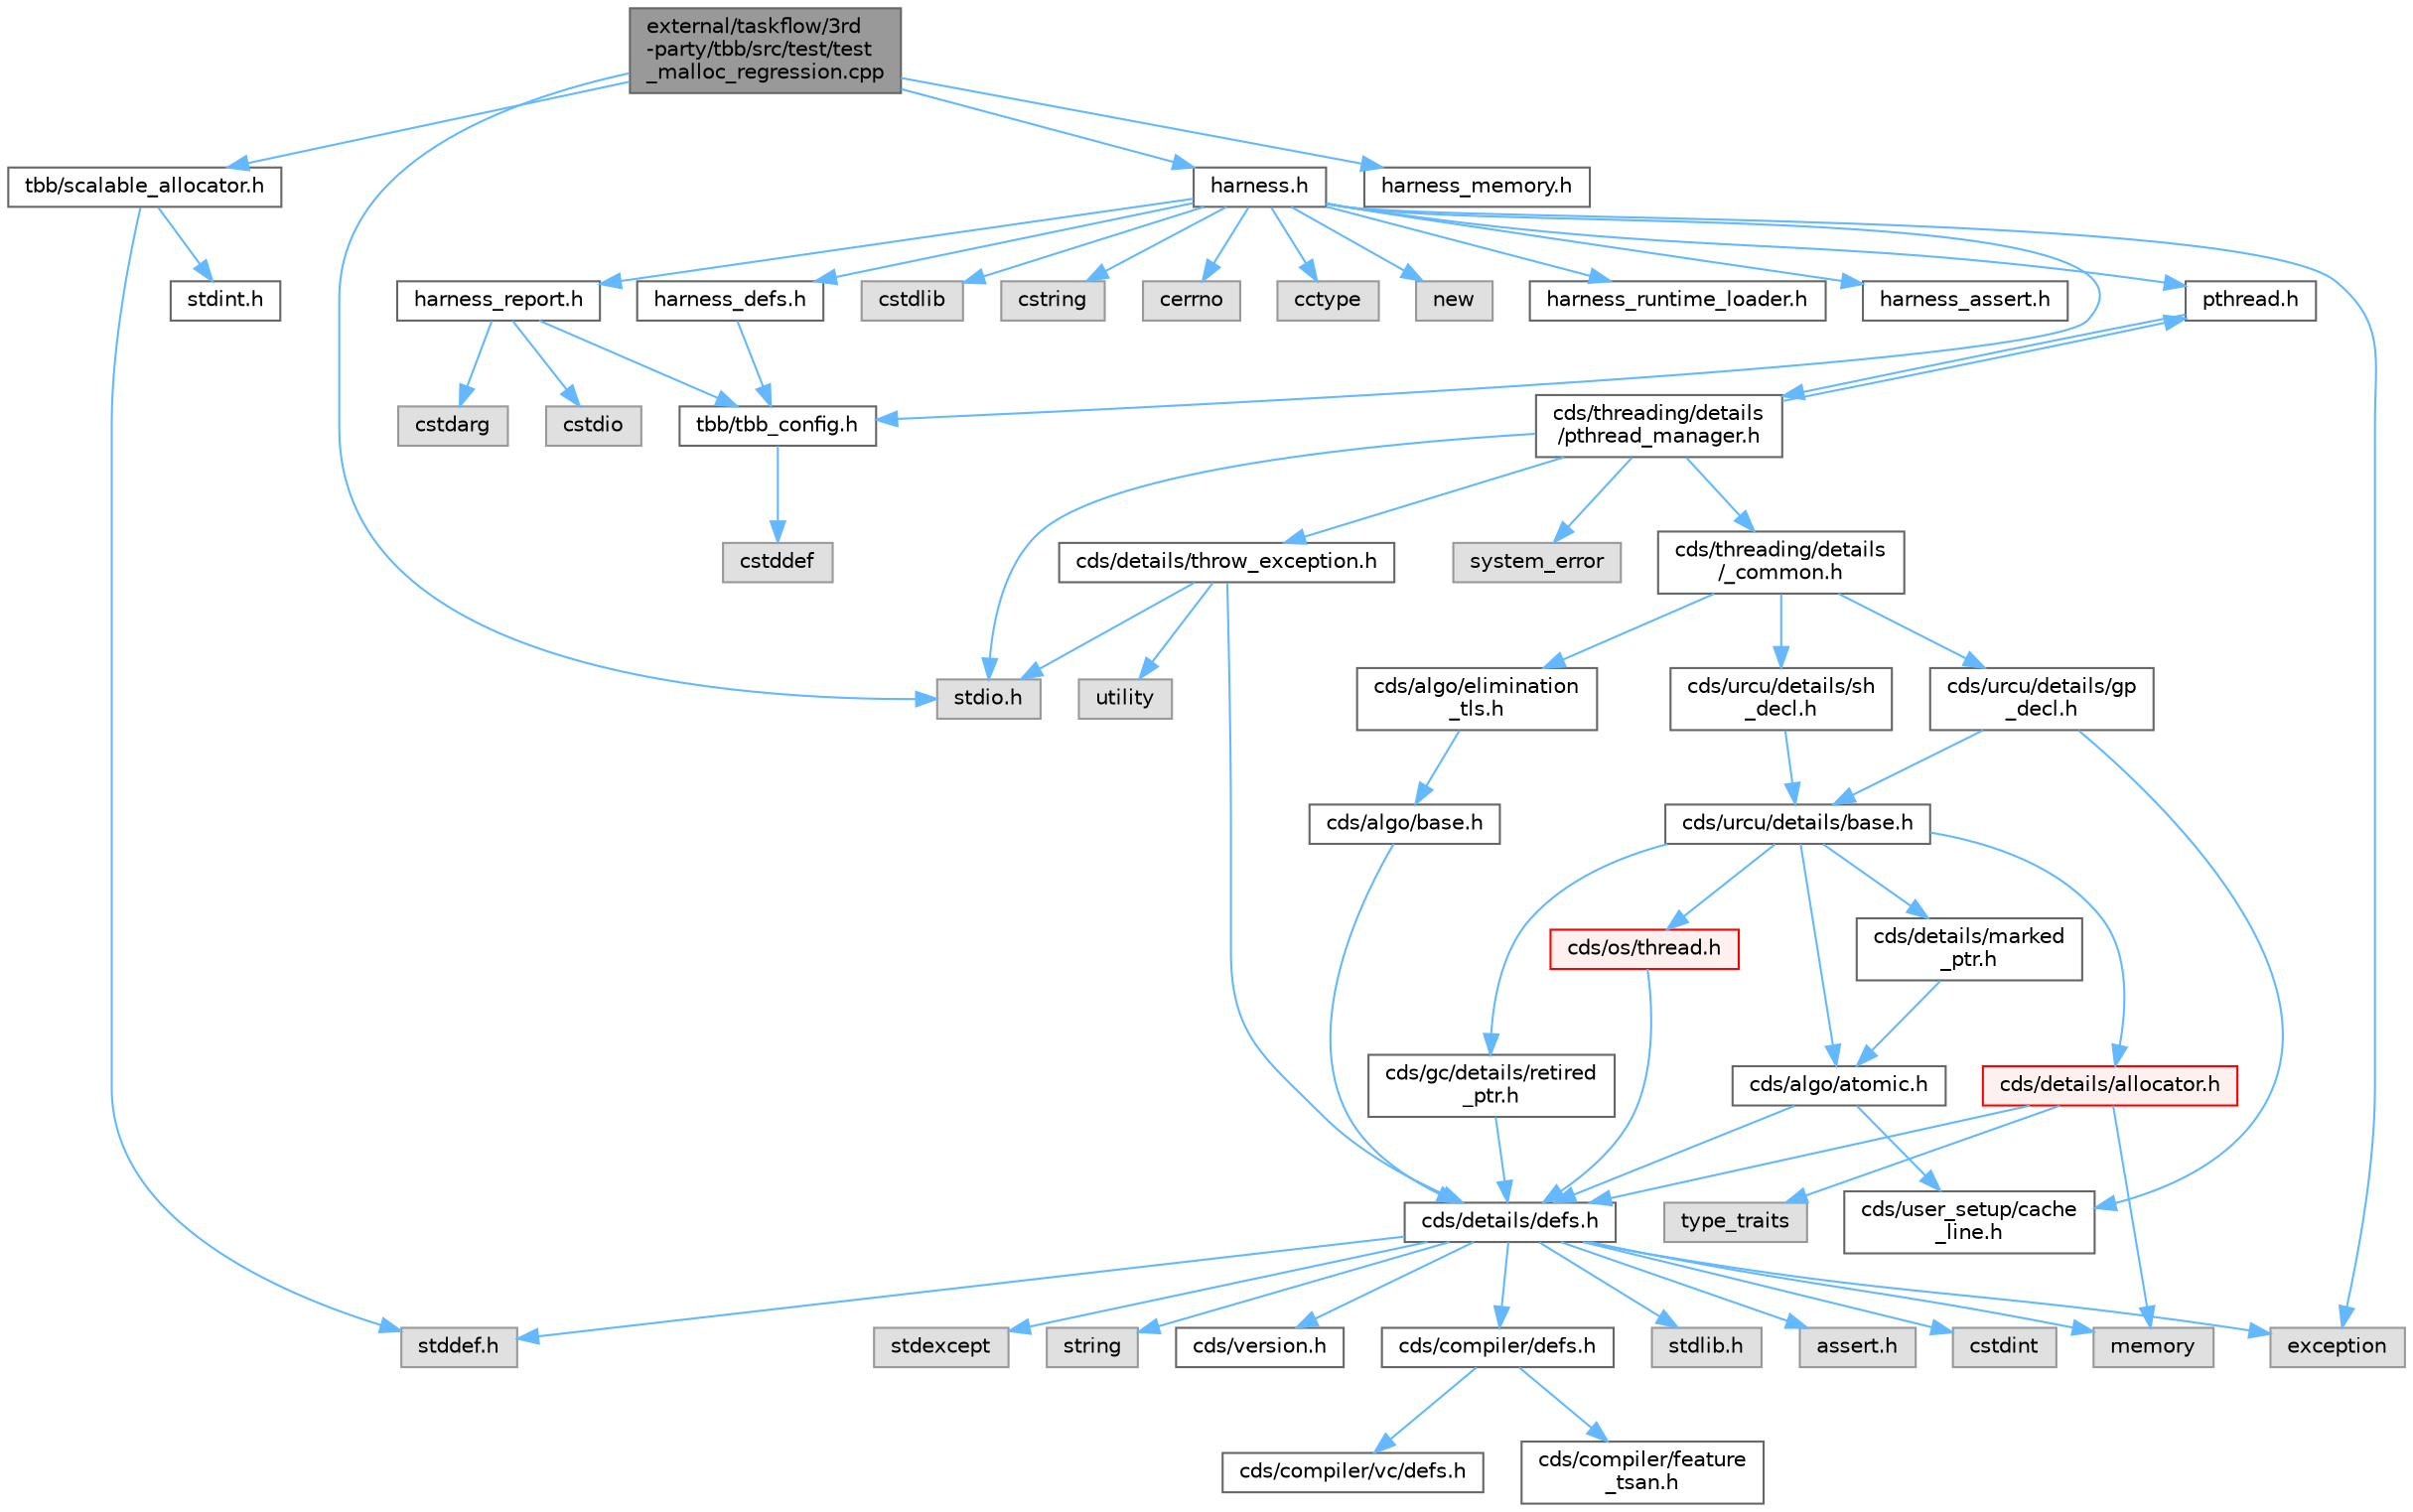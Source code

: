 digraph "external/taskflow/3rd-party/tbb/src/test/test_malloc_regression.cpp"
{
 // LATEX_PDF_SIZE
  bgcolor="transparent";
  edge [fontname=Helvetica,fontsize=10,labelfontname=Helvetica,labelfontsize=10];
  node [fontname=Helvetica,fontsize=10,shape=box,height=0.2,width=0.4];
  Node1 [id="Node000001",label="external/taskflow/3rd\l-party/tbb/src/test/test\l_malloc_regression.cpp",height=0.2,width=0.4,color="gray40", fillcolor="grey60", style="filled", fontcolor="black",tooltip=" "];
  Node1 -> Node2 [id="edge66_Node000001_Node000002",color="steelblue1",style="solid",tooltip=" "];
  Node2 [id="Node000002",label="stdio.h",height=0.2,width=0.4,color="grey60", fillcolor="#E0E0E0", style="filled",tooltip=" "];
  Node1 -> Node3 [id="edge67_Node000001_Node000003",color="steelblue1",style="solid",tooltip=" "];
  Node3 [id="Node000003",label="tbb/scalable_allocator.h",height=0.2,width=0.4,color="grey40", fillcolor="white", style="filled",URL="$scalable__allocator_8h.html",tooltip=" "];
  Node3 -> Node4 [id="edge68_Node000003_Node000004",color="steelblue1",style="solid",tooltip=" "];
  Node4 [id="Node000004",label="stddef.h",height=0.2,width=0.4,color="grey60", fillcolor="#E0E0E0", style="filled",tooltip=" "];
  Node3 -> Node5 [id="edge69_Node000003_Node000005",color="steelblue1",style="solid",tooltip=" "];
  Node5 [id="Node000005",label="stdint.h",height=0.2,width=0.4,color="grey40", fillcolor="white", style="filled",URL="$stdint_8h.html",tooltip=" "];
  Node1 -> Node6 [id="edge70_Node000001_Node000006",color="steelblue1",style="solid",tooltip=" "];
  Node6 [id="Node000006",label="harness.h",height=0.2,width=0.4,color="grey40", fillcolor="white", style="filled",URL="$harness_8h.html",tooltip=" "];
  Node6 -> Node7 [id="edge71_Node000006_Node000007",color="steelblue1",style="solid",tooltip=" "];
  Node7 [id="Node000007",label="tbb/tbb_config.h",height=0.2,width=0.4,color="grey40", fillcolor="white", style="filled",URL="$tbb__config_8h.html",tooltip=" "];
  Node7 -> Node8 [id="edge72_Node000007_Node000008",color="steelblue1",style="solid",tooltip=" "];
  Node8 [id="Node000008",label="cstddef",height=0.2,width=0.4,color="grey60", fillcolor="#E0E0E0", style="filled",tooltip=" "];
  Node6 -> Node9 [id="edge73_Node000006_Node000009",color="steelblue1",style="solid",tooltip=" "];
  Node9 [id="Node000009",label="harness_defs.h",height=0.2,width=0.4,color="grey40", fillcolor="white", style="filled",URL="$harness__defs_8h.html",tooltip=" "];
  Node9 -> Node7 [id="edge74_Node000009_Node000007",color="steelblue1",style="solid",tooltip=" "];
  Node6 -> Node10 [id="edge75_Node000006_Node000010",color="steelblue1",style="solid",tooltip=" "];
  Node10 [id="Node000010",label="cstdlib",height=0.2,width=0.4,color="grey60", fillcolor="#E0E0E0", style="filled",tooltip=" "];
  Node6 -> Node11 [id="edge76_Node000006_Node000011",color="steelblue1",style="solid",tooltip=" "];
  Node11 [id="Node000011",label="cstring",height=0.2,width=0.4,color="grey60", fillcolor="#E0E0E0", style="filled",tooltip=" "];
  Node6 -> Node12 [id="edge77_Node000006_Node000012",color="steelblue1",style="solid",tooltip=" "];
  Node12 [id="Node000012",label="cerrno",height=0.2,width=0.4,color="grey60", fillcolor="#E0E0E0", style="filled",tooltip=" "];
  Node6 -> Node13 [id="edge78_Node000006_Node000013",color="steelblue1",style="solid",tooltip=" "];
  Node13 [id="Node000013",label="cctype",height=0.2,width=0.4,color="grey60", fillcolor="#E0E0E0", style="filled",tooltip=" "];
  Node6 -> Node14 [id="edge79_Node000006_Node000014",color="steelblue1",style="solid",tooltip=" "];
  Node14 [id="Node000014",label="new",height=0.2,width=0.4,color="grey60", fillcolor="#E0E0E0", style="filled",tooltip=" "];
  Node6 -> Node15 [id="edge80_Node000006_Node000015",color="steelblue1",style="solid",tooltip=" "];
  Node15 [id="Node000015",label="pthread.h",height=0.2,width=0.4,color="grey40", fillcolor="white", style="filled",URL="$pthread_8h.html",tooltip=" "];
  Node15 -> Node16 [id="edge81_Node000015_Node000016",color="steelblue1",style="solid",tooltip=" "];
  Node16 [id="Node000016",label="cds/threading/details\l/pthread_manager.h",height=0.2,width=0.4,color="grey40", fillcolor="white", style="filled",URL="$pthread__manager_8h.html",tooltip=" "];
  Node16 -> Node17 [id="edge82_Node000016_Node000017",color="steelblue1",style="solid",tooltip=" "];
  Node17 [id="Node000017",label="system_error",height=0.2,width=0.4,color="grey60", fillcolor="#E0E0E0", style="filled",tooltip=" "];
  Node16 -> Node2 [id="edge83_Node000016_Node000002",color="steelblue1",style="solid",tooltip=" "];
  Node16 -> Node15 [id="edge84_Node000016_Node000015",color="steelblue1",style="solid",tooltip=" "];
  Node16 -> Node18 [id="edge85_Node000016_Node000018",color="steelblue1",style="solid",tooltip=" "];
  Node18 [id="Node000018",label="cds/threading/details\l/_common.h",height=0.2,width=0.4,color="grey40", fillcolor="white", style="filled",URL="$__common_8h.html",tooltip=" "];
  Node18 -> Node19 [id="edge86_Node000018_Node000019",color="steelblue1",style="solid",tooltip=" "];
  Node19 [id="Node000019",label="cds/urcu/details/gp\l_decl.h",height=0.2,width=0.4,color="grey40", fillcolor="white", style="filled",URL="$gp__decl_8h.html",tooltip=" "];
  Node19 -> Node20 [id="edge87_Node000019_Node000020",color="steelblue1",style="solid",tooltip=" "];
  Node20 [id="Node000020",label="cds/urcu/details/base.h",height=0.2,width=0.4,color="grey40", fillcolor="white", style="filled",URL="$external_2libcds_2cds_2urcu_2details_2base_8h.html",tooltip=" "];
  Node20 -> Node21 [id="edge88_Node000020_Node000021",color="steelblue1",style="solid",tooltip=" "];
  Node21 [id="Node000021",label="cds/algo/atomic.h",height=0.2,width=0.4,color="grey40", fillcolor="white", style="filled",URL="$external_2libcds_2cds_2algo_2atomic_8h.html",tooltip=" "];
  Node21 -> Node22 [id="edge89_Node000021_Node000022",color="steelblue1",style="solid",tooltip=" "];
  Node22 [id="Node000022",label="cds/details/defs.h",height=0.2,width=0.4,color="grey40", fillcolor="white", style="filled",URL="$details_2defs_8h.html",tooltip=" "];
  Node22 -> Node4 [id="edge90_Node000022_Node000004",color="steelblue1",style="solid",tooltip=" "];
  Node22 -> Node23 [id="edge91_Node000022_Node000023",color="steelblue1",style="solid",tooltip=" "];
  Node23 [id="Node000023",label="stdlib.h",height=0.2,width=0.4,color="grey60", fillcolor="#E0E0E0", style="filled",tooltip=" "];
  Node22 -> Node24 [id="edge92_Node000022_Node000024",color="steelblue1",style="solid",tooltip=" "];
  Node24 [id="Node000024",label="assert.h",height=0.2,width=0.4,color="grey60", fillcolor="#E0E0E0", style="filled",tooltip=" "];
  Node22 -> Node25 [id="edge93_Node000022_Node000025",color="steelblue1",style="solid",tooltip=" "];
  Node25 [id="Node000025",label="cstdint",height=0.2,width=0.4,color="grey60", fillcolor="#E0E0E0", style="filled",tooltip=" "];
  Node22 -> Node26 [id="edge94_Node000022_Node000026",color="steelblue1",style="solid",tooltip=" "];
  Node26 [id="Node000026",label="exception",height=0.2,width=0.4,color="grey60", fillcolor="#E0E0E0", style="filled",tooltip=" "];
  Node22 -> Node27 [id="edge95_Node000022_Node000027",color="steelblue1",style="solid",tooltip=" "];
  Node27 [id="Node000027",label="stdexcept",height=0.2,width=0.4,color="grey60", fillcolor="#E0E0E0", style="filled",tooltip=" "];
  Node22 -> Node28 [id="edge96_Node000022_Node000028",color="steelblue1",style="solid",tooltip=" "];
  Node28 [id="Node000028",label="string",height=0.2,width=0.4,color="grey60", fillcolor="#E0E0E0", style="filled",tooltip=" "];
  Node22 -> Node29 [id="edge97_Node000022_Node000029",color="steelblue1",style="solid",tooltip=" "];
  Node29 [id="Node000029",label="memory",height=0.2,width=0.4,color="grey60", fillcolor="#E0E0E0", style="filled",tooltip=" "];
  Node22 -> Node30 [id="edge98_Node000022_Node000030",color="steelblue1",style="solid",tooltip=" "];
  Node30 [id="Node000030",label="cds/version.h",height=0.2,width=0.4,color="grey40", fillcolor="white", style="filled",URL="$external_2libcds_2cds_2version_8h.html",tooltip=" "];
  Node22 -> Node31 [id="edge99_Node000022_Node000031",color="steelblue1",style="solid",tooltip=" "];
  Node31 [id="Node000031",label="cds/compiler/defs.h",height=0.2,width=0.4,color="grey40", fillcolor="white", style="filled",URL="$compiler_2defs_8h.html",tooltip=" "];
  Node31 -> Node32 [id="edge100_Node000031_Node000032",color="steelblue1",style="solid",tooltip=" "];
  Node32 [id="Node000032",label="cds/compiler/vc/defs.h",height=0.2,width=0.4,color="grey40", fillcolor="white", style="filled",URL="$compiler_2vc_2defs_8h.html",tooltip=" "];
  Node31 -> Node33 [id="edge101_Node000031_Node000033",color="steelblue1",style="solid",tooltip=" "];
  Node33 [id="Node000033",label="cds/compiler/feature\l_tsan.h",height=0.2,width=0.4,color="grey40", fillcolor="white", style="filled",URL="$feature__tsan_8h.html",tooltip=" "];
  Node21 -> Node34 [id="edge102_Node000021_Node000034",color="steelblue1",style="solid",tooltip=" "];
  Node34 [id="Node000034",label="cds/user_setup/cache\l_line.h",height=0.2,width=0.4,color="grey40", fillcolor="white", style="filled",URL="$cache__line_8h.html",tooltip="Cache-line size definition"];
  Node20 -> Node35 [id="edge103_Node000020_Node000035",color="steelblue1",style="solid",tooltip=" "];
  Node35 [id="Node000035",label="cds/gc/details/retired\l_ptr.h",height=0.2,width=0.4,color="grey40", fillcolor="white", style="filled",URL="$retired__ptr_8h.html",tooltip=" "];
  Node35 -> Node22 [id="edge104_Node000035_Node000022",color="steelblue1",style="solid",tooltip=" "];
  Node20 -> Node36 [id="edge105_Node000020_Node000036",color="steelblue1",style="solid",tooltip=" "];
  Node36 [id="Node000036",label="cds/details/allocator.h",height=0.2,width=0.4,color="red", fillcolor="#FFF0F0", style="filled",URL="$external_2libcds_2cds_2details_2allocator_8h.html",tooltip=" "];
  Node36 -> Node37 [id="edge106_Node000036_Node000037",color="steelblue1",style="solid",tooltip=" "];
  Node37 [id="Node000037",label="type_traits",height=0.2,width=0.4,color="grey60", fillcolor="#E0E0E0", style="filled",tooltip=" "];
  Node36 -> Node29 [id="edge107_Node000036_Node000029",color="steelblue1",style="solid",tooltip=" "];
  Node36 -> Node22 [id="edge108_Node000036_Node000022",color="steelblue1",style="solid",tooltip=" "];
  Node20 -> Node52 [id="edge109_Node000020_Node000052",color="steelblue1",style="solid",tooltip=" "];
  Node52 [id="Node000052",label="cds/os/thread.h",height=0.2,width=0.4,color="red", fillcolor="#FFF0F0", style="filled",URL="$cds_2os_2thread_8h.html",tooltip=" "];
  Node52 -> Node22 [id="edge110_Node000052_Node000022",color="steelblue1",style="solid",tooltip=" "];
  Node20 -> Node55 [id="edge111_Node000020_Node000055",color="steelblue1",style="solid",tooltip=" "];
  Node55 [id="Node000055",label="cds/details/marked\l_ptr.h",height=0.2,width=0.4,color="grey40", fillcolor="white", style="filled",URL="$marked__ptr_8h.html",tooltip=" "];
  Node55 -> Node21 [id="edge112_Node000055_Node000021",color="steelblue1",style="solid",tooltip=" "];
  Node19 -> Node34 [id="edge113_Node000019_Node000034",color="steelblue1",style="solid",tooltip=" "];
  Node18 -> Node56 [id="edge114_Node000018_Node000056",color="steelblue1",style="solid",tooltip=" "];
  Node56 [id="Node000056",label="cds/urcu/details/sh\l_decl.h",height=0.2,width=0.4,color="grey40", fillcolor="white", style="filled",URL="$sh__decl_8h.html",tooltip=" "];
  Node56 -> Node20 [id="edge115_Node000056_Node000020",color="steelblue1",style="solid",tooltip=" "];
  Node18 -> Node57 [id="edge116_Node000018_Node000057",color="steelblue1",style="solid",tooltip=" "];
  Node57 [id="Node000057",label="cds/algo/elimination\l_tls.h",height=0.2,width=0.4,color="grey40", fillcolor="white", style="filled",URL="$elimination__tls_8h.html",tooltip=" "];
  Node57 -> Node58 [id="edge117_Node000057_Node000058",color="steelblue1",style="solid",tooltip=" "];
  Node58 [id="Node000058",label="cds/algo/base.h",height=0.2,width=0.4,color="grey40", fillcolor="white", style="filled",URL="$external_2libcds_2cds_2algo_2base_8h.html",tooltip=" "];
  Node58 -> Node22 [id="edge118_Node000058_Node000022",color="steelblue1",style="solid",tooltip=" "];
  Node16 -> Node50 [id="edge119_Node000016_Node000050",color="steelblue1",style="solid",tooltip=" "];
  Node50 [id="Node000050",label="cds/details/throw_exception.h",height=0.2,width=0.4,color="grey40", fillcolor="white", style="filled",URL="$throw__exception_8h.html",tooltip=" "];
  Node50 -> Node22 [id="edge120_Node000050_Node000022",color="steelblue1",style="solid",tooltip=" "];
  Node50 -> Node2 [id="edge121_Node000050_Node000002",color="steelblue1",style="solid",tooltip=" "];
  Node50 -> Node51 [id="edge122_Node000050_Node000051",color="steelblue1",style="solid",tooltip=" "];
  Node51 [id="Node000051",label="utility",height=0.2,width=0.4,color="grey60", fillcolor="#E0E0E0", style="filled",tooltip=" "];
  Node6 -> Node59 [id="edge123_Node000006_Node000059",color="steelblue1",style="solid",tooltip=" "];
  Node59 [id="Node000059",label="harness_runtime_loader.h",height=0.2,width=0.4,color="grey40", fillcolor="white", style="filled",URL="$harness__runtime__loader_8h.html",tooltip=" "];
  Node6 -> Node60 [id="edge124_Node000006_Node000060",color="steelblue1",style="solid",tooltip=" "];
  Node60 [id="Node000060",label="harness_report.h",height=0.2,width=0.4,color="grey40", fillcolor="white", style="filled",URL="$harness__report_8h.html",tooltip=" "];
  Node60 -> Node61 [id="edge125_Node000060_Node000061",color="steelblue1",style="solid",tooltip=" "];
  Node61 [id="Node000061",label="cstdio",height=0.2,width=0.4,color="grey60", fillcolor="#E0E0E0", style="filled",tooltip=" "];
  Node60 -> Node62 [id="edge126_Node000060_Node000062",color="steelblue1",style="solid",tooltip=" "];
  Node62 [id="Node000062",label="cstdarg",height=0.2,width=0.4,color="grey60", fillcolor="#E0E0E0", style="filled",tooltip=" "];
  Node60 -> Node7 [id="edge127_Node000060_Node000007",color="steelblue1",style="solid",tooltip=" "];
  Node6 -> Node26 [id="edge128_Node000006_Node000026",color="steelblue1",style="solid",tooltip=" "];
  Node6 -> Node63 [id="edge129_Node000006_Node000063",color="steelblue1",style="solid",tooltip=" "];
  Node63 [id="Node000063",label="harness_assert.h",height=0.2,width=0.4,color="grey40", fillcolor="white", style="filled",URL="$harness__assert_8h.html",tooltip=" "];
  Node1 -> Node64 [id="edge130_Node000001_Node000064",color="steelblue1",style="solid",tooltip=" "];
  Node64 [id="Node000064",label="harness_memory.h",height=0.2,width=0.4,color="grey40", fillcolor="white", style="filled",URL="$harness__memory_8h.html",tooltip=" "];
}
